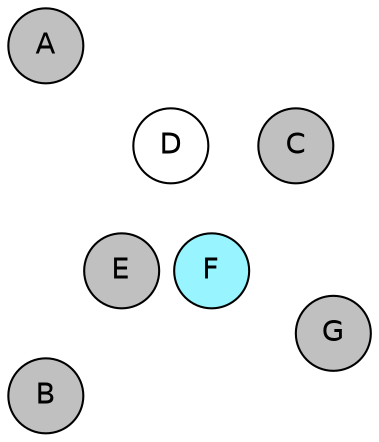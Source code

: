 
graph {

layout = circo;
mindist = .1

node [shape = circle, fontname = Helvetica, margin = 0, style = filled]
edge [style=invis]

subgraph 1 {
	E -- F -- F# -- G -- G# -- A -- A# -- B -- C -- C# -- D -- D# -- E
}

C [fillcolor = gray];
C# [fillcolor = gray];
D [fillcolor = white];
D# [fillcolor = gray];
E [fillcolor = gray];
F [fillcolor = cadetblue1];
F# [fillcolor = white];
G [fillcolor = gray];
G# [fillcolor = gray];
A [fillcolor = gray];
A# [fillcolor = white];
B [fillcolor = gray];
}
